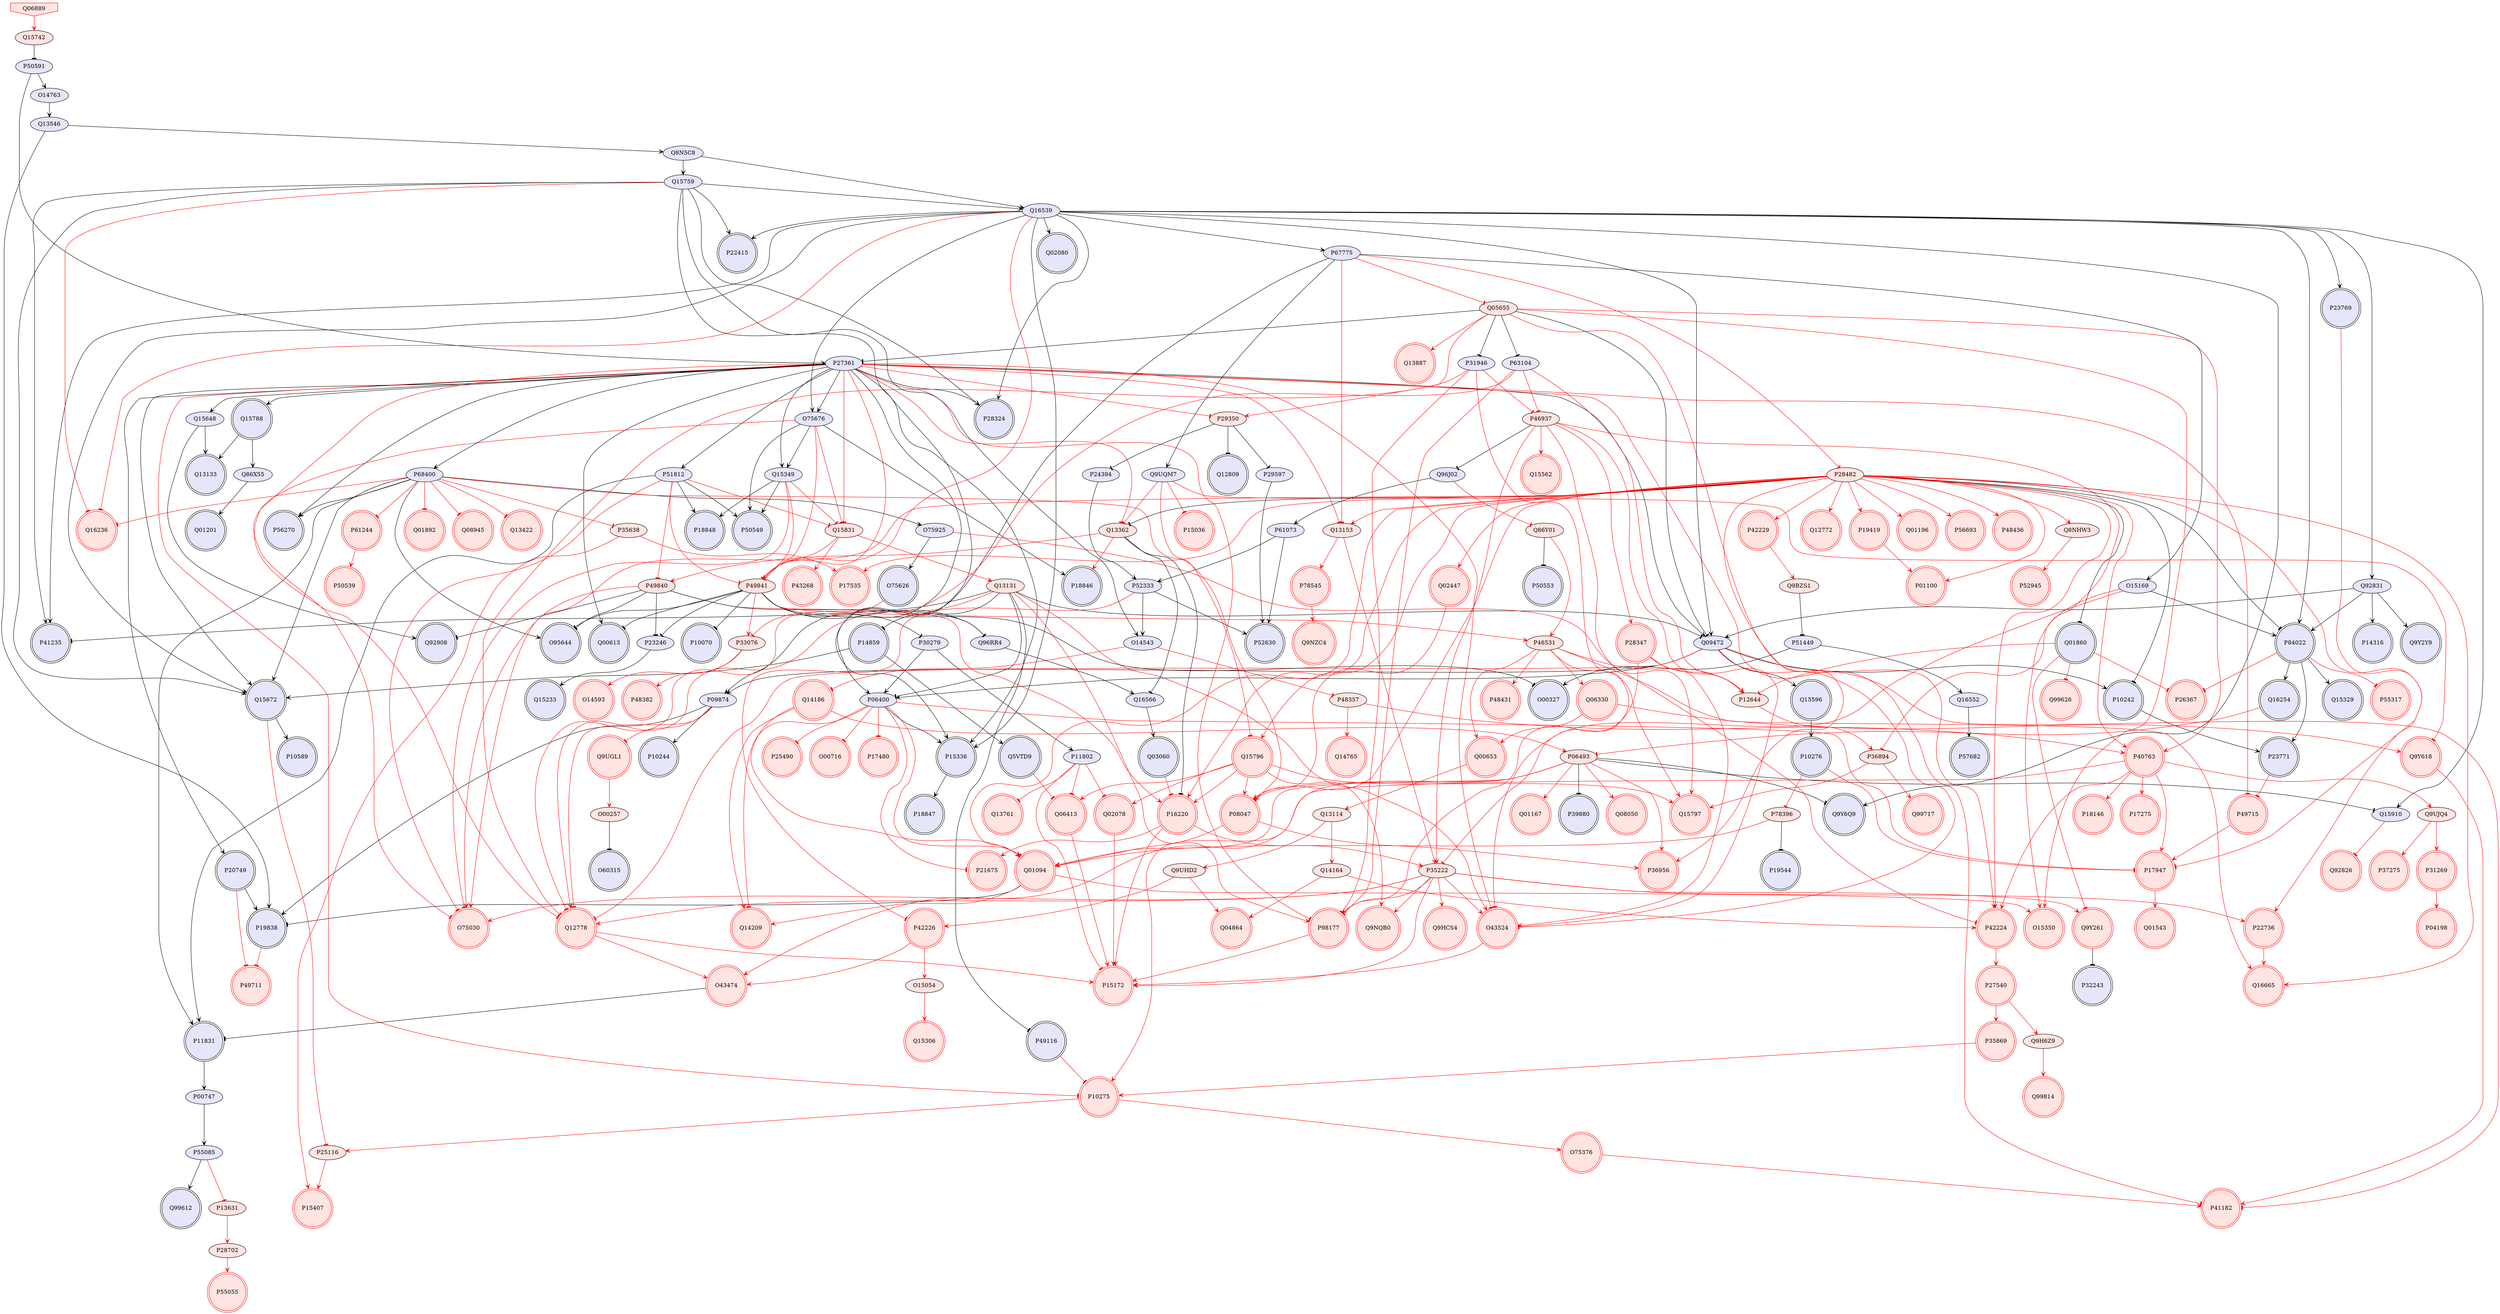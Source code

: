 digraph {

Q96J02->P61073 [penwidth=1, color=black, arrowhead="vee"]
P46937->Q96J02 [penwidth=1, color=black, arrowhead="tee"]
P15336->P18847 [penwidth=1, color=black, arrowhead="vee"]
P27361->Q15349 [penwidth=1, color=black, arrowhead="vee"]
Q15349->P18848 [penwidth=1, color=black, arrowhead="vee"]
O75676->Q15349 [penwidth=1, color=black, arrowhead="vee"]
Q15349->P50549 [penwidth=1, color=black, arrowhead="vee"]
Q13131->P14859 [penwidth=1, color=black, arrowhead="tee"]
P27361->Q09472 [penwidth=1, color=black, arrowhead="vee"]
Q92831->Q09472 [penwidth=1, color=black, arrowhead="vee"]
Q09472->P10242 [penwidth=1, color=black, arrowhead="vee"]
Q09472->Q15596 [penwidth=1, color=black, arrowhead="vee"]
Q09472->P06400 [penwidth=1, color=black, arrowhead="vee"]
Q09472->P09874 [penwidth=1, color=black, arrowhead="vee"]
Q05655->Q09472 [penwidth=1, color=black, arrowhead="tee"]
Q16539->Q09472 [penwidth=1, color=black, arrowhead="vee"]
Q13131->Q09472 [penwidth=1, color=black, arrowhead="tee"]
P51449->O00327 [penwidth=1, color=black, arrowhead="vee"]
P49841->O00327 [penwidth=1, color=black, arrowhead="tee"]
P27361->O75676 [penwidth=1, color=black, arrowhead="vee"]
P27361->Q00613 [penwidth=1, color=black, arrowhead="vee"]
P27361->Q15788 [penwidth=1, color=black, arrowhead="vee"]
P27361->P68400 [penwidth=1, color=black, arrowhead="vee"]
P27361->P20749 [penwidth=1, color=black, arrowhead="vee"]
P27361->P15336 [penwidth=1, color=black, arrowhead="vee"]
P50591->P27361 [penwidth=1, color=black, arrowhead="vee"]
P27361->Q15672 [penwidth=1, color=black, arrowhead="vee"]
P27361->P09874 [penwidth=1, color=black, arrowhead="vee"]
Q05655->P27361 [penwidth=1, color=black, arrowhead="tee"]
P27361->P28324 [penwidth=1, color=black, arrowhead="vee"]
P27361->P56270 [penwidth=1, color=black, arrowhead="vee"]
P61073->P52630 [penwidth=1, color=black, arrowhead="vee"]
P61073->P52333 [penwidth=1, color=black, arrowhead="vee"]
P09874->P10244 [penwidth=1, color=black, arrowhead="vee"]
Q13131->P49116 [penwidth=1, color=black, arrowhead="tee"]
Q9Y261->P32243 [penwidth=1, color=black, arrowhead="tee"]
P20749->P19838 [penwidth=1, color=black, arrowhead="vee"]
Q01094->P19838 [penwidth=1, color=black, arrowhead="tee"]
Q13546->P19838 [penwidth=1, color=black, arrowhead="vee"]
P09874->P19838 [penwidth=1, color=black, arrowhead="vee"]
Q92831->P84022 [penwidth=1, color=black, arrowhead="vee"]
Q16539->Q92831 [penwidth=1, color=black, arrowhead="vee"]
Q92831->P14316 [penwidth=1, color=black, arrowhead="vee"]
Q92831->Q9Y2Y9 [penwidth=1, color=black, arrowhead="vee"]
P06493->Q9Y6Q9 [penwidth=1, color=black, arrowhead="tee"]
Q16539->Q9Y6Q9 [penwidth=1, color=black, arrowhead="vee"]
P23246->Q15233 [penwidth=1, color=black, arrowhead="vee"]
P52333->P52630 [penwidth=1, color=black, arrowhead="vee"]
P49841->P10070 [penwidth=1, color=black, arrowhead="tee"]
P52333->O14543 [penwidth=1, color=black, arrowhead="vee"]
P06493->Q15910 [penwidth=1, color=black, arrowhead="tee"]
P06493->P39880 [penwidth=1, color=black, arrowhead="tee"]
O14763->Q13546 [penwidth=1, color=black, arrowhead="vee"]
P50591->O14763 [penwidth=1, color=black, arrowhead="vee"]
Q15788->Q86X55 [penwidth=1, color=black, arrowhead="vee"]
Q86X55->Q01201 [penwidth=1, color=black, arrowhead="vee"]
P29350->Q12809 [penwidth=1, color=black, arrowhead="tee"]
O75676->P18846 [penwidth=1, color=black, arrowhead="vee"]
Q16539->O75676 [penwidth=1, color=black, arrowhead="vee"]
O75676->P50549 [penwidth=1, color=black, arrowhead="vee"]
P67775->Q9UQM7 [penwidth=1, color=black, arrowhead="vee"]
P67775->P06400 [penwidth=1, color=black, arrowhead="vee"]
P67775->O15169 [penwidth=1, color=black, arrowhead="vee"]
Q16539->P67775 [penwidth=1, color=black, arrowhead="vee"]
P30279->P06400 [penwidth=1, color=black, arrowhead="vee"]
P49841->P30279 [penwidth=1, color=black, arrowhead="tee"]
P30279->P11802 [penwidth=1, color=black, arrowhead="vee"]
O43474->P11831 [penwidth=1, color=black, arrowhead="tee"]
P49840->P23246 [penwidth=1, color=black, arrowhead="tee"]
P49840->O95644 [penwidth=1, color=black, arrowhead="tee"]
P49840->Q92908 [penwidth=1, color=black, arrowhead="tee"]
P68400->O75925 [penwidth=1, color=black, arrowhead="vee"]
O75925->O75626 [penwidth=1, color=black, arrowhead="vee"]
P49841->Q00613 [penwidth=1, color=black, arrowhead="tee"]
Q15788->Q13133 [penwidth=1, color=black, arrowhead="vee"]
Q15596->P10276 [penwidth=1, color=black, arrowhead="vee"]
Q16539->Q15910 [penwidth=1, color=black, arrowhead="vee"]
P10242->P23771 [penwidth=1, color=black, arrowhead="vee"]
P28482->P10242 [penwidth=1, color=black, arrowhead="tee"]
P84022->P23771 [penwidth=1, color=black, arrowhead="vee"]
P68400->P11831 [penwidth=1, color=black, arrowhead="vee"]
Q16539->P22415 [penwidth=1, color=black, arrowhead="vee"]
P68400->Q15672 [penwidth=1, color=black, arrowhead="vee"]
P68400->O95644 [penwidth=1, color=black, arrowhead="vee"]
P68400->P56270 [penwidth=1, color=black, arrowhead="vee"]
P06400->P15336 [penwidth=1, color=black, arrowhead="vee"]
Q16539->P15336 [penwidth=1, color=black, arrowhead="vee"]
Q13546->Q8N5C8 [penwidth=1, color=black, arrowhead="vee"]
Q13131->P06400 [penwidth=1, color=black, arrowhead="tee"]
P49841->P23246 [penwidth=1, color=black, arrowhead="tee"]
Q13362->Q16566 [penwidth=1, color=black, arrowhead="tee"]
O15169->P84022 [penwidth=1, color=black, arrowhead="vee"]
Q16539->P84022 [penwidth=1, color=black, arrowhead="vee"]
P84022->Q15329 [penwidth=1, color=black, arrowhead="vee"]
P84022->Q16254 [penwidth=1, color=black, arrowhead="vee"]
P28482->P84022 [penwidth=1, color=black, arrowhead="tee"]
Q16539->Q15672 [penwidth=1, color=black, arrowhead="vee"]
Q9BZS1->P51449 [penwidth=1, color=black, arrowhead="tee"]
Q05655->P31946 [penwidth=1, color=black, arrowhead="tee"]
Q8N5C8->Q16539 [penwidth=1, color=black, arrowhead="vee"]
Q16539->P41235 [penwidth=1, color=black, arrowhead="vee"]
Q16539->P23769 [penwidth=1, color=black, arrowhead="vee"]
Q16539->P28324 [penwidth=1, color=black, arrowhead="vee"]
Q16539->Q02080 [penwidth=1, color=black, arrowhead="vee"]
P49841->O95644 [penwidth=1, color=black, arrowhead="tee"]
P28482->Q01860 [penwidth=1, color=black, arrowhead="tee"]
Q86Y01->P50553 [penwidth=1, color=black, arrowhead="tee"]
Q13131->P41235 [penwidth=1, color=black, arrowhead="tee"]
O00257->O60315 [penwidth=1, color=black, arrowhead="tee"]
P00747->P55085 [penwidth=1, color=black, arrowhead="vee"]
Q16566->Q03060 [penwidth=1, color=black, arrowhead="vee"]
P11831->P00747 [penwidth=1, color=black, arrowhead="vee"]
P14859->Q5VTD9 [penwidth=1, color=black, arrowhead="vee"]
P14859->Q15672 [penwidth=1, color=black, arrowhead="vee"]
Q15672->P10589 [penwidth=1, color=black, arrowhead="vee"]
P55085->Q99612 [penwidth=1, color=black, arrowhead="vee"]
Q16552->P57682 [penwidth=1, color=black, arrowhead="vee"]
Q15742->P50591 [penwidth=1, color=black, arrowhead="tee"]
P78396->P19544 [penwidth=1, color=black, arrowhead="tee"]
P51449->Q16552 [penwidth=1, color=black, arrowhead="vee"]
Q96J02->Q86Y01 [penwidth=1, color=red, arrowhead="tee"]
P06493->Q08050 [penwidth=1, color=red, arrowhead="vee"]
P46937->O15350 [penwidth=1, color=red, arrowhead="vee"]
Q01094->O15350 [penwidth=1, color=red, arrowhead="vee"]
Q05655->O15350 [penwidth=1, color=red, arrowhead="vee"]
P36894->Q99717 [penwidth=1, color=red, arrowhead="vee"]
Q15349->Q15831 [penwidth=1, color=red, arrowhead="tee"]
Q15349->O75030 [penwidth=1, color=red, arrowhead="tee"]
Q15349->P49841 [penwidth=1, color=red, arrowhead="tee"]
Q09472->Q12778 [penwidth=1, color=red, arrowhead="tee"]
Q09472->O43524 [penwidth=1, color=red, arrowhead="tee"]
Q09472->P41182 [penwidth=1, color=red, arrowhead="tee"]
P27361->P49715 [penwidth=1, color=red, arrowhead="tee"]
P27361->Q15831 [penwidth=1, color=red, arrowhead="tee"]
P27361->P29350 [penwidth=1, color=red, arrowhead="tee"]
P27361->Q12778 [penwidth=1, color=red, arrowhead="tee"]
P27361->P10275 [penwidth=1, color=red, arrowhead="tee"]
P27361->Q13153 [penwidth=1, color=red, arrowhead="tee"]
P27361->Q13362 [penwidth=1, color=red, arrowhead="tee"]
P27361->O43524 [penwidth=1, color=red, arrowhead="tee"]
P27361->P49841 [penwidth=1, color=red, arrowhead="tee"]
P27361->P41182 [penwidth=1, color=red, arrowhead="tee"]
P27361->P98177 [penwidth=1, color=red, arrowhead="tee"]
Q15796->Q15797 [penwidth=1, color=red, arrowhead="vee"]
Q15796->P16220 [penwidth=1, color=red, arrowhead="vee"]
Q15796->Q9NQB0 [penwidth=1, color=red, arrowhead="vee"]
Q9UQM7->Q15796 [penwidth=1, color=red, arrowhead="tee"]
Q15796->Q02078 [penwidth=1, color=red, arrowhead="vee"]
Q15796->P08047 [penwidth=1, color=red, arrowhead="vee"]
P28482->Q15796 [penwidth=1, color=red, arrowhead="vee"]
Q15796->Q06413 [penwidth=1, color=red, arrowhead="vee"]
P46937->P35222 [penwidth=1, color=red, arrowhead="vee"]
P16220->P35222 [penwidth=1, color=red, arrowhead="vee"]
P35222->Q9NQB0 [penwidth=1, color=red, arrowhead="vee"]
P35222->Q12778 [penwidth=1, color=red, arrowhead="vee"]
P35222->P15172 [penwidth=1, color=red, arrowhead="vee"]
P35222->O75030 [penwidth=1, color=red, arrowhead="vee"]
Q13153->P35222 [penwidth=1, color=red, arrowhead="vee"]
P35222->P22736 [penwidth=1, color=red, arrowhead="vee"]
O15169->P35222 [penwidth=1, color=red, arrowhead="tee"]
P35222->O43524 [penwidth=1, color=red, arrowhead="vee"]
P35222->P98177 [penwidth=1, color=red, arrowhead="vee"]
P35222->Q9HCS4 [penwidth=1, color=red, arrowhead="vee"]
Q00653->Q13114 [penwidth=1, color=red, arrowhead="vee"]
P40763->O43474 [penwidth=1, color=red, arrowhead="vee"]
P40763->P18146 [penwidth=1, color=red, arrowhead="vee"]
P40763->P42224 [penwidth=1, color=red, arrowhead="vee"]
P48357->P40763 [penwidth=1, color=red, arrowhead="vee"]
P40763->P17275 [penwidth=1, color=red, arrowhead="vee"]
Q05655->P40763 [penwidth=1, color=red, arrowhead="vee"]
P40763->P17947 [penwidth=1, color=red, arrowhead="vee"]
P28482->P40763 [penwidth=1, color=red, arrowhead="vee"]
P46937->Q15797 [penwidth=1, color=red, arrowhead="vee"]
P46531->Q15797 [penwidth=1, color=red, arrowhead="vee"]
P36894->Q15797 [penwidth=1, color=red, arrowhead="vee"]
P42224->P27540 [penwidth=1, color=red, arrowhead="vee"]
P27540->Q9H6Z9 [penwidth=1, color=red, arrowhead="vee"]
P27540->P35869 [penwidth=1, color=red, arrowhead="vee"]
P31946->P46937 [penwidth=1, color=red, arrowhead="tee"]
P46937->Q15562 [penwidth=1, color=red, arrowhead="vee"]
P46937->P28347 [penwidth=1, color=red, arrowhead="vee"]
P49116->P10275 [penwidth=1, color=red, arrowhead="tee"]
P23771->P49715 [penwidth=1, color=red, arrowhead="tee"]
P49715->P17947 [penwidth=1, color=red, arrowhead="vee"]
P49840->P16220 [penwidth=1, color=red, arrowhead="vee"]
P16220->P21675 [penwidth=1, color=red, arrowhead="vee"]
P28482->P16220 [penwidth=1, color=red, arrowhead="vee"]
Q03060->P16220 [penwidth=1, color=red, arrowhead="tee"]
Q14164->P42224 [penwidth=1, color=red, arrowhead="vee"]
Q14164->Q04864 [penwidth=1, color=red, arrowhead="vee"]
Q13114->Q14164 [penwidth=1, color=red, arrowhead="vee"]
P06400->P25490 [penwidth=1, color=red, arrowhead="tee"]
P06493->P36956 [penwidth=1, color=red, arrowhead="vee"]
P08047->P36956 [penwidth=1, color=red, arrowhead="vee"]
P28482->P36956 [penwidth=1, color=red, arrowhead="vee"]
P06400->O00716 [penwidth=1, color=red, arrowhead="tee"]
O14543->P48357 [penwidth=1, color=red, arrowhead="tee"]
O14543->Q14186 [penwidth=1, color=red, arrowhead="tee"]
Q06330->Q9Y618 [penwidth=1, color=red, arrowhead="vee"]
Q9UQM7->Q9Y618 [penwidth=1, color=red, arrowhead="tee"]
Q9Y618->P41182 [penwidth=1, color=red, arrowhead="vee"]
P06493->P10275 [penwidth=1, color=red, arrowhead="vee"]
P06493->Q01094 [penwidth=1, color=red, arrowhead="vee"]
P06493->P08047 [penwidth=1, color=red, arrowhead="vee"]
Q16254->P06493 [penwidth=1, color=red, arrowhead="tee"]
P06493->Q01167 [penwidth=1, color=red, arrowhead="vee"]
P10275->O75376 [penwidth=1, color=red, arrowhead="vee"]
O75376->P41182 [penwidth=1, color=red, arrowhead="vee"]
Q01094->Q14209 [penwidth=1, color=red, arrowhead="vee"]
P06400->Q14209 [penwidth=1, color=red, arrowhead="tee"]
Q14186->Q14209 [penwidth=1, color=red, arrowhead="vee"]
O75676->Q15831 [penwidth=1, color=red, arrowhead="tee"]
Q15831->P49841 [penwidth=1, color=red, arrowhead="vee"]
Q15831->Q13131 [penwidth=1, color=red, arrowhead="vee"]
Q15831->P43268 [penwidth=1, color=red, arrowhead="vee"]
Q05655->P29350 [penwidth=1, color=red, arrowhead="vee"]
O75676->O75030 [penwidth=1, color=red, arrowhead="tee"]
O75676->P49841 [penwidth=1, color=red, arrowhead="tee"]
P67775->Q13153 [penwidth=1, color=red, arrowhead="tee"]
P67775->Q05655 [penwidth=1, color=red, arrowhead="tee"]
P67775->P28482 [penwidth=1, color=red, arrowhead="tee"]
P48357->Q14765 [penwidth=1, color=red, arrowhead="vee"]
Q12778->O43474 [penwidth=1, color=red, arrowhead="vee"]
P09874->Q12778 [penwidth=1, color=red, arrowhead="tee"]
P31946->Q12778 [penwidth=1, color=red, arrowhead="tee"]
Q13131->Q12778 [penwidth=1, color=red, arrowhead="vee"]
P49840->O75030 [penwidth=1, color=red, arrowhead="vee"]
Q13362->P49840 [penwidth=1, color=red, arrowhead="vee"]
O75925->P42224 [penwidth=1, color=red, arrowhead="tee"]
P46531->P48431 [penwidth=1, color=red, arrowhead="vee"]
Q05655->P42224 [penwidth=1, color=red, arrowhead="vee"]
P28482->P42224 [penwidth=1, color=red, arrowhead="vee"]
P10276->P17947 [penwidth=1, color=red, arrowhead="tee"]
P10275->P25116 [penwidth=1, color=red, arrowhead="vee"]
P35869->P10275 [penwidth=1, color=red, arrowhead="vee"]
Q02078->P15172 [penwidth=1, color=red, arrowhead="vee"]
P11802->P15172 [penwidth=1, color=red, arrowhead="tee"]
Q06413->P15172 [penwidth=1, color=red, arrowhead="vee"]
P46531->Q06330 [penwidth=1, color=red, arrowhead="vee"]
P68400->P61244 [penwidth=1, color=red, arrowhead="tee"]
P61244->P50539 [penwidth=1, color=red, arrowhead="vee"]
Q9UQM7->Q13362 [penwidth=1, color=red, arrowhead="tee"]
Q9UQM7->P15036 [penwidth=1, color=red, arrowhead="tee"]
P52333->P42226 [penwidth=1, color=red, arrowhead="tee"]
Q9H6Z9->Q99814 [penwidth=1, color=red, arrowhead="vee"]
P68400->Q08945 [penwidth=1, color=red, arrowhead="tee"]
P68400->Q16236 [penwidth=1, color=red, arrowhead="tee"]
P68400->P08047 [penwidth=1, color=red, arrowhead="tee"]
P68400->Q13422 [penwidth=1, color=red, arrowhead="tee"]
P68400->Q01892 [penwidth=1, color=red, arrowhead="tee"]
P06400->Q01094 [penwidth=1, color=red, arrowhead="tee"]
P78396->Q01094 [penwidth=1, color=red, arrowhead="vee"]
P08047->Q01094 [penwidth=1, color=red, arrowhead="vee"]
P28482->Q01094 [penwidth=1, color=red, arrowhead="vee"]
Q14186->Q01094 [penwidth=1, color=red, arrowhead="vee"]
P46531->Q16665 [penwidth=1, color=red, arrowhead="vee"]
P49841->P46531 [penwidth=1, color=red, arrowhead="vee"]
Q86Y01->P46531 [penwidth=1, color=red, arrowhead="vee"]
P11802->Q13761 [penwidth=1, color=red, arrowhead="tee"]
P06400->P17947 [penwidth=1, color=red, arrowhead="tee"]
P06400->P21675 [penwidth=1, color=red, arrowhead="tee"]
P06400->P17480 [penwidth=1, color=red, arrowhead="tee"]
P28482->O75030 [penwidth=1, color=red, arrowhead="vee"]
P28482->Q13153 [penwidth=1, color=red, arrowhead="vee"]
Q13153->P78545 [penwidth=1, color=red, arrowhead="vee"]
P11802->Q02078 [penwidth=1, color=red, arrowhead="tee"]
P28482->P42229 [penwidth=1, color=red, arrowhead="vee"]
P42229->Q9BZS1 [penwidth=1, color=red, arrowhead="vee"]
P22736->Q16665 [penwidth=1, color=red, arrowhead="vee"]
P28482->Q16665 [penwidth=1, color=red, arrowhead="vee"]
P28482->P22736 [penwidth=1, color=red, arrowhead="vee"]
Q16539->Q16236 [penwidth=1, color=red, arrowhead="tee"]
P84022->P26367 [penwidth=1, color=red, arrowhead="tee"]
P84022->P55317 [penwidth=1, color=red, arrowhead="tee"]
O15169->P36894 [penwidth=1, color=red, arrowhead="tee"]
P09874->Q9UGL1 [penwidth=1, color=red, arrowhead="tee"]
P28482->Q12772 [penwidth=1, color=red, arrowhead="vee"]
Q05655->Q13887 [penwidth=1, color=red, arrowhead="vee"]
P31946->O43524 [penwidth=1, color=red, arrowhead="tee"]
Q13131->O43524 [penwidth=1, color=red, arrowhead="vee"]
P28482->P17535 [penwidth=1, color=red, arrowhead="vee"]
P23769->P17947 [penwidth=1, color=red, arrowhead="tee"]
P28482->Q01196 [penwidth=1, color=red, arrowhead="vee"]
Q02447->P08047 [penwidth=1, color=red, arrowhead="vee"]
P28482->Q02447 [penwidth=1, color=red, arrowhead="vee"]
Q16539->P49841 [penwidth=1, color=red, arrowhead="tee"]
P28482->P01100 [penwidth=1, color=red, arrowhead="vee"]
P19419->P01100 [penwidth=1, color=red, arrowhead="vee"]
P49841->P33076 [penwidth=1, color=red, arrowhead="vee"]
P28482->P08047 [penwidth=1, color=red, arrowhead="vee"]
Q9UGL1->O00257 [penwidth=1, color=red, arrowhead="vee"]
P31946->P98177 [penwidth=1, color=red, arrowhead="tee"]
Q13131->P98177 [penwidth=1, color=red, arrowhead="vee"]
P28482->P19419 [penwidth=1, color=red, arrowhead="vee"]
P28482->Q8NHW3 [penwidth=1, color=red, arrowhead="vee"]
P28482->P56693 [penwidth=1, color=red, arrowhead="vee"]
P11802->Q06413 [penwidth=1, color=red, arrowhead="tee"]
P13631->P28702 [penwidth=1, color=red, arrowhead="vee"]
P28702->P55055 [penwidth=1, color=red, arrowhead="vee"]
P78545->Q9NZC4 [penwidth=1, color=red, arrowhead="vee"]
P33076->P48382 [penwidth=1, color=red, arrowhead="vee"]
P33076->O14593 [penwidth=1, color=red, arrowhead="vee"]
P16220->P15172 [penwidth=1, color=red, arrowhead="vee"]
O43524->P15172 [penwidth=1, color=red, arrowhead="vee"]
P98177->P15172 [penwidth=1, color=red, arrowhead="vee"]
Q12778->P15172 [penwidth=1, color=red, arrowhead="vee"]
Q01860->Q9Y261 [penwidth=1, color=red, arrowhead="tee"]
P35222->Q9Y261 [penwidth=1, color=red, arrowhead="vee"]
P28347->O43524 [penwidth=1, color=red, arrowhead="vee"]
P28347->P98177 [penwidth=1, color=red, arrowhead="vee"]
P19838->P49711 [penwidth=1, color=red, arrowhead="tee"]
P40763->Q9UJQ4 [penwidth=1, color=red, arrowhead="vee"]
P20749->P49711 [penwidth=1, color=red, arrowhead="tee"]
Q5VTD9->Q06413 [penwidth=1, color=red, arrowhead="tee"]
Q01860->Q99626 [penwidth=1, color=red, arrowhead="tee"]
Q01860->P26367 [penwidth=1, color=red, arrowhead="tee"]
Q9UJQ4->P37275 [penwidth=1, color=red, arrowhead="vee"]
Q15910->Q92826 [penwidth=1, color=red, arrowhead="tee"]
P55085->P13631 [penwidth=1, color=red, arrowhead="tee"]
Q06330->Q00653 [penwidth=1, color=red, arrowhead="vee"]
P17947->Q01543 [penwidth=1, color=red, arrowhead="vee"]
O75626->P33076 [penwidth=1, color=red, arrowhead="tee"]
P25116->P15407 [penwidth=1, color=red, arrowhead="vee"]
O15054->Q15306 [penwidth=1, color=red, arrowhead="vee"]
P10276->P78396 [penwidth=1, color=red, arrowhead="tee"]
P28482->P48436 [penwidth=1, color=red, arrowhead="vee"]
P46531->Q00653 [penwidth=1, color=red, arrowhead="vee"]
Q9UJQ4->P31269 [penwidth=1, color=red, arrowhead="vee"]
Q14186->P06493 [penwidth=1, color=red, arrowhead="vee"]
Q06889->Q15742 [penwidth=1, color=red, arrowhead="vee"]
P42226->O15054 [penwidth=1, color=red, arrowhead="vee"]
P42226->O43474 [penwidth=1, color=red, arrowhead="vee"]
Q15672->P25116 [penwidth=1, color=red, arrowhead="tee"]
P31269->P04198 [penwidth=1, color=red, arrowhead="vee"]
Q8NHW3->P52945 [penwidth=1, color=red, arrowhead="vee"]
P27361->P51812 [penwidth=1, color=black, arrowhead="vee"]
P51812->P18848 [penwidth=1, color=black, arrowhead="vee"]
P51812->P11831 [penwidth=1, color=black, arrowhead="vee"]
P51812->P50549 [penwidth=1, color=black, arrowhead="vee"]
P49840->Q96RR4 [penwidth=1, color=black, arrowhead="tee"]
Q05655->P63104 [penwidth=1, color=black, arrowhead="tee"]
Q13362->P18846 [penwidth=1, color=red, arrowhead="vee"]
P49841->Q96RR4 [penwidth=1, color=black, arrowhead="tee"]
Q96RR4->Q16566 [penwidth=1, color=black, arrowhead="vee"]
P28482->Q13362 [penwidth=1, color=black, arrowhead="tee"]
P51812->Q15831 [penwidth=1, color=red, arrowhead="tee"]
P51812->P49840 [penwidth=1, color=red, arrowhead="tee"]
P51812->O75030 [penwidth=1, color=red, arrowhead="tee"]
P51812->P49841 [penwidth=1, color=red, arrowhead="tee"]
P46531->P12644 [penwidth=1, color=red, arrowhead="vee"]
P12644->P36894 [penwidth=1, color=red, arrowhead="vee"]
P63104->P46937 [penwidth=1, color=red, arrowhead="tee"]
Q13362->P16220 [penwidth=1, color=black, arrowhead="tee"]
P63104->Q12778 [penwidth=1, color=red, arrowhead="tee"]
P63104->O43524 [penwidth=1, color=red, arrowhead="tee"]
P63104->P98177 [penwidth=1, color=red, arrowhead="tee"]
P28347->P12644 [penwidth=1, color=red, arrowhead="vee"]
P46937->P12644 [penwidth=1, color=red, arrowhead="vee"]
Q01860->P12644 [penwidth=1, color=red, arrowhead="tee"]
P29597->P52630 [penwidth=1, color=black, arrowhead="vee"]
P29350->P29597 [penwidth=1, color=black, arrowhead="tee"]
Q15759->O14543 [penwidth=1, color=black, arrowhead="vee"]
Q15759->P22415 [penwidth=1, color=black, arrowhead="vee"]
Q15759->P15336 [penwidth=1, color=black, arrowhead="vee"]
Q15759->Q15672 [penwidth=1, color=black, arrowhead="vee"]
Q15759->Q16539 [penwidth=1, color=black, arrowhead="vee"]
Q8N5C8->Q15759 [penwidth=1, color=black, arrowhead="vee"]
Q15759->P41235 [penwidth=1, color=black, arrowhead="vee"]
Q15759->P28324 [penwidth=1, color=black, arrowhead="vee"]
P68400->P35638 [penwidth=1, color=red, arrowhead="tee"]
P35638->P15407 [penwidth=1, color=red, arrowhead="vee"]
P35638->P17535 [penwidth=1, color=red, arrowhead="vee"]
Q9UHD2->P42226 [penwidth=1, color=red, arrowhead="vee"]
Q15759->Q16236 [penwidth=1, color=red, arrowhead="tee"]
Q9UHD2->Q04864 [penwidth=1, color=red, arrowhead="vee"]
Q13114->Q9UHD2 [penwidth=1, color=red, arrowhead="vee"]
P27361->Q15648 [penwidth=1, color=black, arrowhead="vee"]
P29350->P24394 [penwidth=1, color=black, arrowhead="tee"]
P24394->P52333 [penwidth=1, color=black, arrowhead="vee"]
Q15648->Q13133 [penwidth=1, color=black, arrowhead="vee"]
Q15648->Q92908 [penwidth=1, color=black, arrowhead="vee"]
Q06889 [style=filled, color=red, fillcolor=mistyrose, shape=invhouse];
P35869 [style=filled, color=red, fillcolor=mistyrose, shape=doublecircle];
P10275 [style=filled, color=red, fillcolor=mistyrose, shape=doublecircle];
P27540 [style=filled, color=red, fillcolor=mistyrose, shape=doublecircle];
O00327 [style=filled, color=black, fillcolor=lavender, shape=doublecircle];
P50553 [style=filled, color=black, fillcolor=lavender, shape=doublecircle];
P18846 [style=filled, color=black, fillcolor=lavender, shape=doublecircle];
P15336 [style=filled, color=black, fillcolor=lavender, shape=doublecircle];
P18847 [style=filled, color=black, fillcolor=lavender, shape=doublecircle];
P18848 [style=filled, color=black, fillcolor=lavender, shape=doublecircle];
P20749 [style=filled, color=black, fillcolor=lavender, shape=doublecircle];
P41182 [style=filled, color=red, fillcolor=mistyrose, shape=doublecircle];
Q99626 [style=filled, color=red, fillcolor=mistyrose, shape=doublecircle];
P49715 [style=filled, color=red, fillcolor=mistyrose, shape=doublecircle];
P16220 [style=filled, color=red, fillcolor=mistyrose, shape=doublecircle];
Q03060 [style=filled, color=black, fillcolor=lavender, shape=doublecircle];
P49711 [style=filled, color=red, fillcolor=mistyrose, shape=doublecircle];
P39880 [style=filled, color=black, fillcolor=lavender, shape=doublecircle];
Q01094 [style=filled, color=red, fillcolor=mistyrose, shape=doublecircle];
Q14209 [style=filled, color=red, fillcolor=mistyrose, shape=doublecircle];
O00716 [style=filled, color=red, fillcolor=mistyrose, shape=doublecircle];
Q16254 [style=filled, color=black, fillcolor=lavender, shape=doublecircle];
Q15329 [style=filled, color=black, fillcolor=lavender, shape=doublecircle];
P18146 [style=filled, color=red, fillcolor=mistyrose, shape=doublecircle];
Q9NZC4 [style=filled, color=red, fillcolor=mistyrose, shape=doublecircle];
P78545 [style=filled, color=red, fillcolor=mistyrose, shape=doublecircle];
P19419 [style=filled, color=red, fillcolor=mistyrose, shape=doublecircle];
P28324 [style=filled, color=black, fillcolor=lavender, shape=doublecircle];
Q99814 [style=filled, color=red, fillcolor=mistyrose, shape=doublecircle];
Q12809 [style=filled, color=black, fillcolor=lavender, shape=doublecircle];
P15036 [style=filled, color=red, fillcolor=mistyrose, shape=doublecircle];
P50549 [style=filled, color=black, fillcolor=lavender, shape=doublecircle];
P43268 [style=filled, color=red, fillcolor=mistyrose, shape=doublecircle];
Q01543 [style=filled, color=red, fillcolor=mistyrose, shape=doublecircle];
P01100 [style=filled, color=red, fillcolor=mistyrose, shape=doublecircle];
P15407 [style=filled, color=red, fillcolor=mistyrose, shape=doublecircle];
P55317 [style=filled, color=red, fillcolor=mistyrose, shape=doublecircle];
Q9Y261 [style=filled, color=red, fillcolor=mistyrose, shape=doublecircle];
Q01167 [style=filled, color=red, fillcolor=mistyrose, shape=doublecircle];
Q08050 [style=filled, color=red, fillcolor=mistyrose, shape=doublecircle];
Q12778 [style=filled, color=red, fillcolor=mistyrose, shape=doublecircle];
O43524 [style=filled, color=red, fillcolor=mistyrose, shape=doublecircle];
P98177 [style=filled, color=red, fillcolor=mistyrose, shape=doublecircle];
P23769 [style=filled, color=black, fillcolor=lavender, shape=doublecircle];
P23771 [style=filled, color=black, fillcolor=lavender, shape=doublecircle];
Q92908 [style=filled, color=black, fillcolor=lavender, shape=doublecircle];
Q5VTD9 [style=filled, color=black, fillcolor=lavender, shape=doublecircle];
P10070 [style=filled, color=black, fillcolor=lavender, shape=doublecircle];
Q16665 [style=filled, color=red, fillcolor=mistyrose, shape=doublecircle];
P41235 [style=filled, color=black, fillcolor=lavender, shape=doublecircle];
P31269 [style=filled, color=red, fillcolor=mistyrose, shape=doublecircle];
Q92826 [style=filled, color=red, fillcolor=mistyrose, shape=doublecircle];
Q00613 [style=filled, color=black, fillcolor=lavender, shape=doublecircle];
Q13422 [style=filled, color=red, fillcolor=mistyrose, shape=doublecircle];
P14316 [style=filled, color=black, fillcolor=lavender, shape=doublecircle];
Q15306 [style=filled, color=red, fillcolor=mistyrose, shape=doublecircle];
P17275 [style=filled, color=red, fillcolor=mistyrose, shape=doublecircle];
P17535 [style=filled, color=red, fillcolor=mistyrose, shape=doublecircle];
Q9UGL1 [style=filled, color=red, fillcolor=mistyrose, shape=doublecircle];
Q9Y2Y9 [style=filled, color=black, fillcolor=lavender, shape=doublecircle];
P57682 [style=filled, color=black, fillcolor=lavender, shape=doublecircle];
O43474 [style=filled, color=red, fillcolor=mistyrose, shape=doublecircle];
Q13887 [style=filled, color=red, fillcolor=mistyrose, shape=doublecircle];
Q99612 [style=filled, color=black, fillcolor=lavender, shape=doublecircle];
P61244 [style=filled, color=red, fillcolor=mistyrose, shape=doublecircle];
P56270 [style=filled, color=black, fillcolor=lavender, shape=doublecircle];
Q02078 [style=filled, color=red, fillcolor=mistyrose, shape=doublecircle];
Q02080 [style=filled, color=black, fillcolor=lavender, shape=doublecircle];
Q06413 [style=filled, color=red, fillcolor=mistyrose, shape=doublecircle];
O75030 [style=filled, color=red, fillcolor=mistyrose, shape=doublecircle];
P50539 [style=filled, color=red, fillcolor=mistyrose, shape=doublecircle];
P10242 [style=filled, color=black, fillcolor=lavender, shape=doublecircle];
P10244 [style=filled, color=black, fillcolor=lavender, shape=doublecircle];
P04198 [style=filled, color=red, fillcolor=mistyrose, shape=doublecircle];
P15172 [style=filled, color=red, fillcolor=mistyrose, shape=doublecircle];
Q15788 [style=filled, color=black, fillcolor=lavender, shape=doublecircle];
Q15596 [style=filled, color=black, fillcolor=lavender, shape=doublecircle];
Q9Y6Q9 [style=filled, color=black, fillcolor=lavender, shape=doublecircle];
O75376 [style=filled, color=red, fillcolor=mistyrose, shape=doublecircle];
O95644 [style=filled, color=black, fillcolor=lavender, shape=doublecircle];
Q16236 [style=filled, color=red, fillcolor=mistyrose, shape=doublecircle];
P19838 [style=filled, color=black, fillcolor=lavender, shape=doublecircle];
Q00653 [style=filled, color=red, fillcolor=mistyrose, shape=doublecircle];
Q15233 [style=filled, color=black, fillcolor=lavender, shape=doublecircle];
P55055 [style=filled, color=red, fillcolor=mistyrose, shape=doublecircle];
Q13133 [style=filled, color=black, fillcolor=lavender, shape=doublecircle];
P49116 [style=filled, color=black, fillcolor=lavender, shape=doublecircle];
P10589 [style=filled, color=black, fillcolor=lavender, shape=doublecircle];
Q9Y618 [style=filled, color=red, fillcolor=mistyrose, shape=doublecircle];
P22736 [style=filled, color=red, fillcolor=mistyrose, shape=doublecircle];
P32243 [style=filled, color=black, fillcolor=lavender, shape=doublecircle];
P26367 [style=filled, color=red, fillcolor=mistyrose, shape=doublecircle];
P52945 [style=filled, color=red, fillcolor=mistyrose, shape=doublecircle];
P14859 [style=filled, color=black, fillcolor=lavender, shape=doublecircle];
Q01860 [style=filled, color=black, fillcolor=lavender, shape=doublecircle];
O75626 [style=filled, color=black, fillcolor=lavender, shape=doublecircle];
P10276 [style=filled, color=black, fillcolor=lavender, shape=doublecircle];
Q06330 [style=filled, color=red, fillcolor=mistyrose, shape=doublecircle];
Q04864 [style=filled, color=red, fillcolor=mistyrose, shape=doublecircle];
Q01201 [style=filled, color=black, fillcolor=lavender, shape=doublecircle];
P48382 [style=filled, color=red, fillcolor=mistyrose, shape=doublecircle];
O14593 [style=filled, color=red, fillcolor=mistyrose, shape=doublecircle];
Q01196 [style=filled, color=red, fillcolor=mistyrose, shape=doublecircle];
Q13761 [style=filled, color=red, fillcolor=mistyrose, shape=doublecircle];
Q15797 [style=filled, color=red, fillcolor=mistyrose, shape=doublecircle];
Q15796 [style=filled, color=red, fillcolor=mistyrose, shape=doublecircle];
P84022 [style=filled, color=black, fillcolor=lavender, shape=doublecircle];
Q99717 [style=filled, color=red, fillcolor=mistyrose, shape=doublecircle];
P56693 [style=filled, color=red, fillcolor=mistyrose, shape=doublecircle];
P48431 [style=filled, color=red, fillcolor=mistyrose, shape=doublecircle];
P48436 [style=filled, color=red, fillcolor=mistyrose, shape=doublecircle];
P08047 [style=filled, color=red, fillcolor=mistyrose, shape=doublecircle];
Q02447 [style=filled, color=red, fillcolor=mistyrose, shape=doublecircle];
P17947 [style=filled, color=red, fillcolor=mistyrose, shape=doublecircle];
Q01892 [style=filled, color=red, fillcolor=mistyrose, shape=doublecircle];
P36956 [style=filled, color=red, fillcolor=mistyrose, shape=doublecircle];
Q12772 [style=filled, color=red, fillcolor=mistyrose, shape=doublecircle];
P11831 [style=filled, color=black, fillcolor=lavender, shape=doublecircle];
Q08945 [style=filled, color=red, fillcolor=mistyrose, shape=doublecircle];
P42224 [style=filled, color=red, fillcolor=mistyrose, shape=doublecircle];
P52630 [style=filled, color=black, fillcolor=lavender, shape=doublecircle];
P40763 [style=filled, color=red, fillcolor=mistyrose, shape=doublecircle];
Q14765 [style=filled, color=red, fillcolor=mistyrose, shape=doublecircle];
P42229 [style=filled, color=red, fillcolor=mistyrose, shape=doublecircle];
P42226 [style=filled, color=red, fillcolor=mistyrose, shape=doublecircle];
P21675 [style=filled, color=red, fillcolor=mistyrose, shape=doublecircle];
Q9HCS4 [style=filled, color=red, fillcolor=mistyrose, shape=doublecircle];
Q9NQB0 [style=filled, color=red, fillcolor=mistyrose, shape=doublecircle];
P28347 [style=filled, color=red, fillcolor=mistyrose, shape=doublecircle];
Q15562 [style=filled, color=red, fillcolor=mistyrose, shape=doublecircle];
Q14186 [style=filled, color=red, fillcolor=mistyrose, shape=doublecircle];
O15350 [style=filled, color=red, fillcolor=mistyrose, shape=doublecircle];
Q15672 [style=filled, color=black, fillcolor=lavender, shape=doublecircle];
P17480 [style=filled, color=red, fillcolor=mistyrose, shape=doublecircle];
P22415 [style=filled, color=black, fillcolor=lavender, shape=doublecircle];
P19544 [style=filled, color=black, fillcolor=lavender, shape=doublecircle];
P25490 [style=filled, color=red, fillcolor=mistyrose, shape=doublecircle];
P37275 [style=filled, color=red, fillcolor=mistyrose, shape=doublecircle];
O60315 [style=filled, color=black, fillcolor=lavender, shape=doublecircle];
Q96J02 [style=filled, fillcolor=lavender];
P46937 [style=filled, fillcolor=mistyrose];
P27361 [style=filled, fillcolor=lavender];
Q15349 [style=filled, fillcolor=lavender];
O75676 [style=filled, fillcolor=lavender];
Q13131 [style=filled, fillcolor=mistyrose];
Q92831 [style=filled, fillcolor=lavender];
Q09472 [style=filled, fillcolor=lavender];
Q05655 [style=filled, fillcolor=mistyrose];
Q16539 [style=filled, fillcolor=lavender];
P51449 [style=filled, fillcolor=lavender];
P49841 [style=filled, fillcolor=mistyrose];
P50591 [style=filled, fillcolor=lavender];
P61073 [style=filled, fillcolor=lavender];
P09874 [style=filled, fillcolor=lavender];
Q13546 [style=filled, fillcolor=lavender];
P06493 [style=filled, fillcolor=mistyrose];
P23246 [style=filled, fillcolor=lavender];
P52333 [style=filled, fillcolor=lavender];
O14763 [style=filled, fillcolor=lavender];
Q86X55 [style=filled, fillcolor=lavender];
P29350 [style=filled, fillcolor=mistyrose];
P67775 [style=filled, fillcolor=lavender];
P30279 [style=filled, fillcolor=lavender];
P49840 [style=filled, fillcolor=mistyrose];
P68400 [style=filled, fillcolor=lavender];
O75925 [style=filled, fillcolor=lavender];
P28482 [style=filled, fillcolor=mistyrose];
P06400 [style=filled, fillcolor=lavender];
Q13362 [style=filled, fillcolor=mistyrose];
O15169 [style=filled, fillcolor=lavender];
Q9BZS1 [style=filled, fillcolor=mistyrose];
Q8N5C8 [style=filled, fillcolor=lavender];
Q86Y01 [style=filled, fillcolor=mistyrose];
O00257 [style=filled, fillcolor=mistyrose];
P00747 [style=filled, fillcolor=lavender];
Q16566 [style=filled, fillcolor=lavender];
P55085 [style=filled, fillcolor=lavender];
Q16552 [style=filled, fillcolor=lavender];
Q15742 [style=filled, fillcolor=mistyrose];
P78396 [style=filled, fillcolor=mistyrose];
P36894 [style=filled, fillcolor=mistyrose];
Q9UQM7 [style=filled, fillcolor=lavender];
P35222 [style=filled, fillcolor=mistyrose];
Q13153 [style=filled, fillcolor=mistyrose];
P48357 [style=filled, fillcolor=mistyrose];
P46531 [style=filled, fillcolor=mistyrose];
P31946 [style=filled, fillcolor=lavender];
Q14164 [style=filled, fillcolor=mistyrose];
Q13114 [style=filled, fillcolor=mistyrose];
O14543 [style=filled, fillcolor=lavender];
Q15831 [style=filled, fillcolor=mistyrose];
P11802 [style=filled, fillcolor=lavender];
Q9H6Z9 [style=filled, fillcolor=mistyrose];
P13631 [style=filled, fillcolor=mistyrose];
P28702 [style=filled, fillcolor=mistyrose];
P33076 [style=filled, fillcolor=mistyrose];
Q9UJQ4 [style=filled, fillcolor=mistyrose];
Q15910 [style=filled, fillcolor=lavender];
P25116 [style=filled, fillcolor=mistyrose];
O15054 [style=filled, fillcolor=mistyrose];
Q8NHW3 [style=filled, fillcolor=mistyrose];
P51812 [style=filled, fillcolor=lavender];
Q96RR4 [style=filled, fillcolor=lavender];
P12644 [style=filled, fillcolor=mistyrose];
P63104 [style=filled, fillcolor=lavender];
P29597 [style=filled, fillcolor=lavender];
Q15759 [style=filled, fillcolor=lavender];
P35638 [style=filled, fillcolor=mistyrose];
Q9UHD2 [style=filled, fillcolor=mistyrose];
P24394 [style=filled, fillcolor=lavender];
Q15648 [style=filled, fillcolor=lavender];


}
